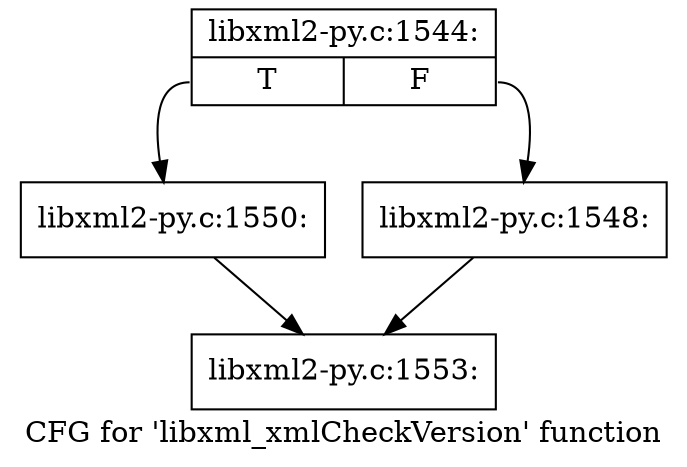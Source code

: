 digraph "CFG for 'libxml_xmlCheckVersion' function" {
	label="CFG for 'libxml_xmlCheckVersion' function";

	Node0x3d2b4d0 [shape=record,label="{libxml2-py.c:1544:|{<s0>T|<s1>F}}"];
	Node0x3d2b4d0:s0 -> Node0x3d33110;
	Node0x3d2b4d0:s1 -> Node0x3d330c0;
	Node0x3d330c0 [shape=record,label="{libxml2-py.c:1548:}"];
	Node0x3d330c0 -> Node0x3d32b00;
	Node0x3d33110 [shape=record,label="{libxml2-py.c:1550:}"];
	Node0x3d33110 -> Node0x3d32b00;
	Node0x3d32b00 [shape=record,label="{libxml2-py.c:1553:}"];
}
